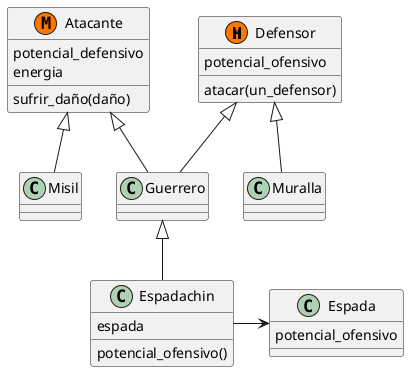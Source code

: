 @startuml clase1


class Defensor <<(M, #FF7700)>>{
  potencial_ofensivo
  atacar(un_defensor)
}


class Atacante <<(M, #FF7700)>>{
  potencial_defensivo
  energia
  sufrir_daño(daño)
}

Guerrero -u-|> Defensor
Guerrero -u-|> Atacante
class Guerrero{}

Muralla -u-|> Defensor
class Muralla{}

Misil -u-|> Atacante

Espadachin -u-|> Guerrero
Espadachin -> Espada
class Espadachin{
  espada
  potencial_ofensivo()
}

class Espada{
  potencial_ofensivo
}

@enduml